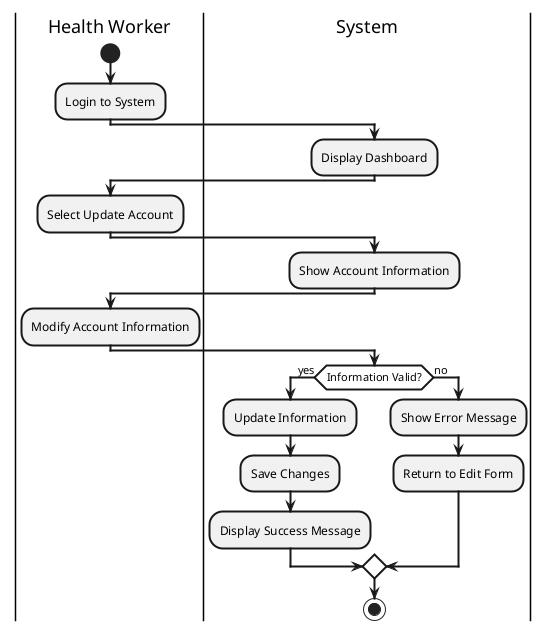 @startuml
skinparam defaultTextAlignment center
skinparam ArrowThickness 2
skinparam ActivityBorderThickness 2
skinparam ActivityDiamondBackgroundColor white
skinparam ActivityDiamondBorderThickness 2

|Health Worker|
start
:Login to System;

|System|
:Display Dashboard;

|Health Worker|
:Select Update Account;

|System|
:Show Account Information;

|Health Worker|
:Modify Account Information;

|System|
if (Information Valid?) then (yes)
  :Update Information;
  :Save Changes;
  :Display Success Message;
else (no)
  :Show Error Message;
  :Return to Edit Form;
endif

stop

@enduml 